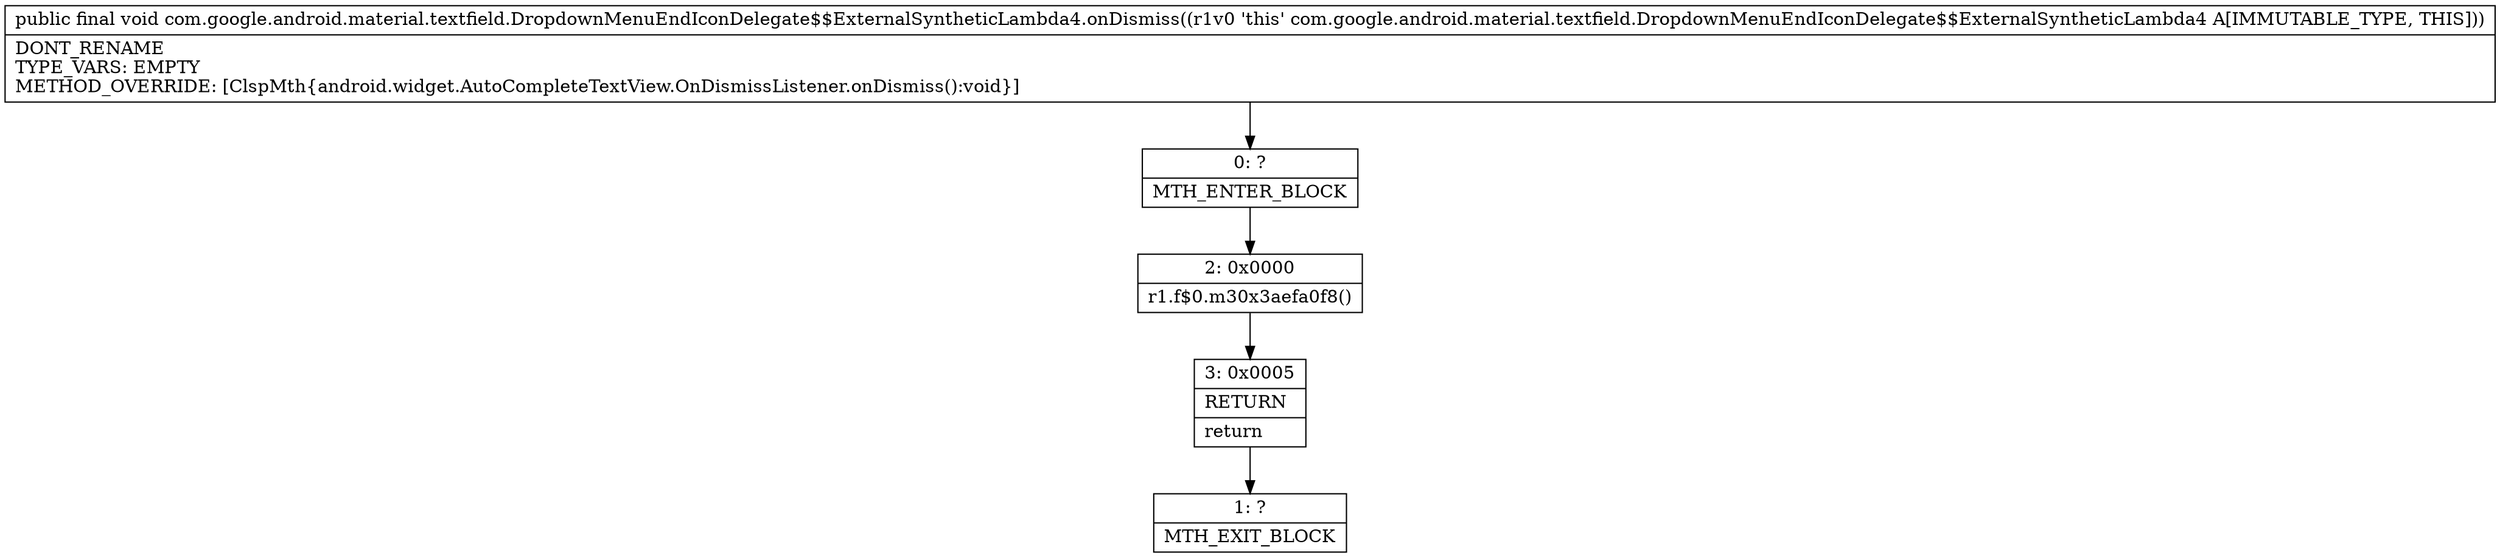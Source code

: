 digraph "CFG forcom.google.android.material.textfield.DropdownMenuEndIconDelegate$$ExternalSyntheticLambda4.onDismiss()V" {
Node_0 [shape=record,label="{0\:\ ?|MTH_ENTER_BLOCK\l}"];
Node_2 [shape=record,label="{2\:\ 0x0000|r1.f$0.m30x3aefa0f8()\l}"];
Node_3 [shape=record,label="{3\:\ 0x0005|RETURN\l|return\l}"];
Node_1 [shape=record,label="{1\:\ ?|MTH_EXIT_BLOCK\l}"];
MethodNode[shape=record,label="{public final void com.google.android.material.textfield.DropdownMenuEndIconDelegate$$ExternalSyntheticLambda4.onDismiss((r1v0 'this' com.google.android.material.textfield.DropdownMenuEndIconDelegate$$ExternalSyntheticLambda4 A[IMMUTABLE_TYPE, THIS]))  | DONT_RENAME\lTYPE_VARS: EMPTY\lMETHOD_OVERRIDE: [ClspMth\{android.widget.AutoCompleteTextView.OnDismissListener.onDismiss():void\}]\l}"];
MethodNode -> Node_0;Node_0 -> Node_2;
Node_2 -> Node_3;
Node_3 -> Node_1;
}


